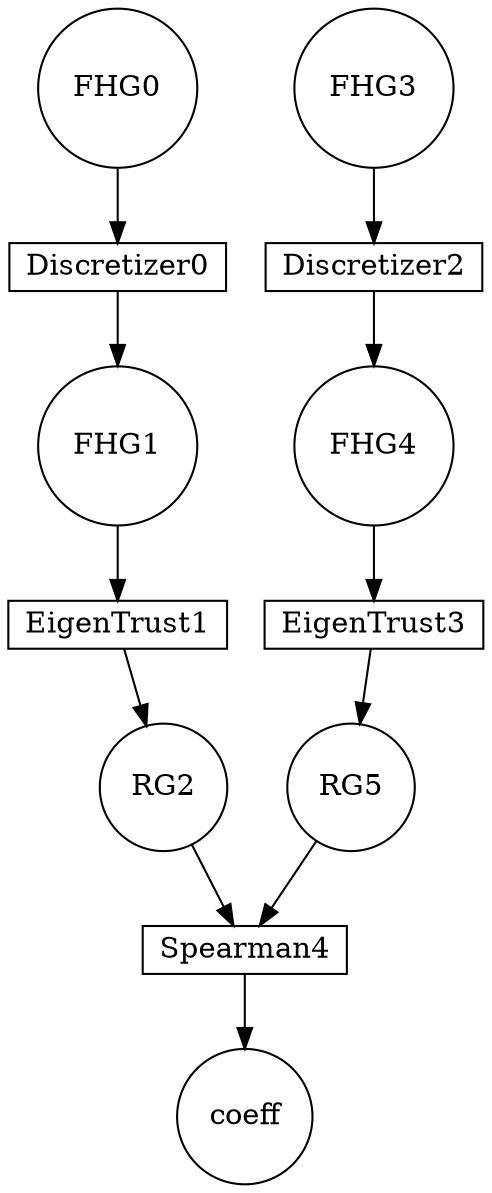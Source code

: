 digraph G {FHG0[shape=circle,label=FHG0];Discretizer0[shape=rect,height=0.01,width=1, label=Discretizer0];FHG0 -> Discretizer0[label=""];FHG1[shape=circle,label=FHG1];Discretizer0[shape=box];Discretizer0 -> FHG1[label=""];FHG1[shape=circle,label=FHG1];EigenTrust1[shape=rect,height=0.01,width=1, label=EigenTrust1];FHG1 -> EigenTrust1[label=""];RG2[shape=circle,label=RG2];EigenTrust1[shape=box];EigenTrust1 -> RG2[label=""];FHG3[shape=circle,label=FHG3];Discretizer2[shape=rect,height=0.01,width=1, label=Discretizer2];FHG3 -> Discretizer2[label=""];FHG4[shape=circle,label=FHG4];Discretizer2[shape=box];Discretizer2 -> FHG4[label=""];FHG4[shape=circle,label=FHG4];EigenTrust3[shape=rect,height=0.01,width=1, label=EigenTrust3];FHG4 -> EigenTrust3[label=""];RG5[shape=circle,label=RG5];EigenTrust3[shape=box];EigenTrust3 -> RG5[label=""];RG2[shape=circle,label=RG2];Spearman4[shape=rect,height=0.01,width=1, label=Spearman4];RG2 -> Spearman4[label=""];RG5[shape=circle,label=RG5];Spearman4[shape=rect,height=0.01,width=1, label=Spearman4];RG5 -> Spearman4[label=""];coeff[shape=circle,label=coeff];Spearman4[shape=box];Spearman4 -> coeff[label=""];}